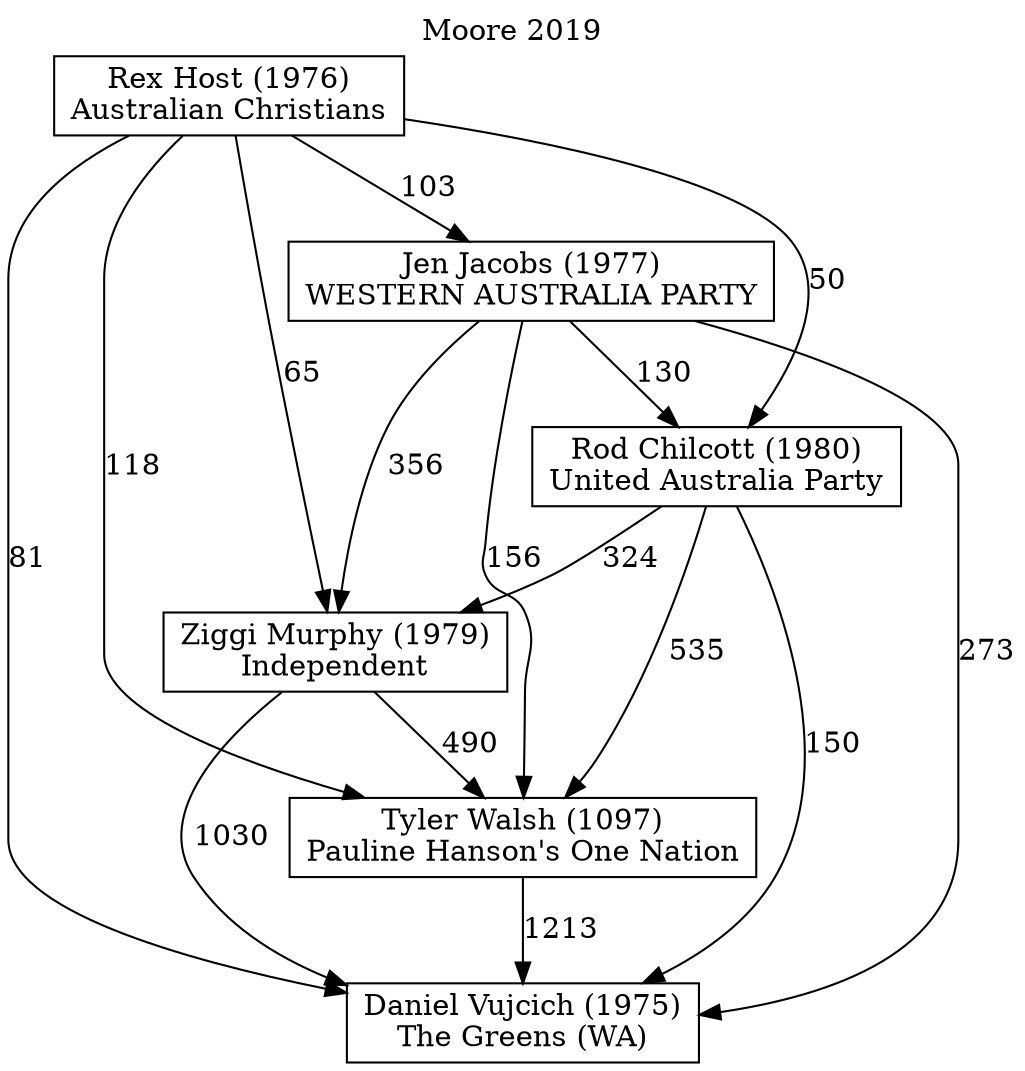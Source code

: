 // House preference flow
digraph "Daniel Vujcich (1975)_Moore_2019" {
	graph [label="Moore 2019" labelloc=t]
	node [shape=box]
	"Daniel Vujcich (1975)" [label="Daniel Vujcich (1975)
The Greens (WA)"]
	"Tyler Walsh (1097)" [label="Tyler Walsh (1097)
Pauline Hanson's One Nation"]
	"Ziggi Murphy (1979)" [label="Ziggi Murphy (1979)
Independent"]
	"Rod Chilcott (1980)" [label="Rod Chilcott (1980)
United Australia Party"]
	"Jen Jacobs (1977)" [label="Jen Jacobs (1977)
WESTERN AUSTRALIA PARTY"]
	"Rex Host (1976)" [label="Rex Host (1976)
Australian Christians"]
	"Daniel Vujcich (1975)" [label="Daniel Vujcich (1975)
The Greens (WA)"]
	"Ziggi Murphy (1979)" [label="Ziggi Murphy (1979)
Independent"]
	"Rod Chilcott (1980)" [label="Rod Chilcott (1980)
United Australia Party"]
	"Jen Jacobs (1977)" [label="Jen Jacobs (1977)
WESTERN AUSTRALIA PARTY"]
	"Rex Host (1976)" [label="Rex Host (1976)
Australian Christians"]
	"Daniel Vujcich (1975)" [label="Daniel Vujcich (1975)
The Greens (WA)"]
	"Rod Chilcott (1980)" [label="Rod Chilcott (1980)
United Australia Party"]
	"Jen Jacobs (1977)" [label="Jen Jacobs (1977)
WESTERN AUSTRALIA PARTY"]
	"Rex Host (1976)" [label="Rex Host (1976)
Australian Christians"]
	"Daniel Vujcich (1975)" [label="Daniel Vujcich (1975)
The Greens (WA)"]
	"Jen Jacobs (1977)" [label="Jen Jacobs (1977)
WESTERN AUSTRALIA PARTY"]
	"Rex Host (1976)" [label="Rex Host (1976)
Australian Christians"]
	"Daniel Vujcich (1975)" [label="Daniel Vujcich (1975)
The Greens (WA)"]
	"Rex Host (1976)" [label="Rex Host (1976)
Australian Christians"]
	"Rex Host (1976)" [label="Rex Host (1976)
Australian Christians"]
	"Jen Jacobs (1977)" [label="Jen Jacobs (1977)
WESTERN AUSTRALIA PARTY"]
	"Rex Host (1976)" [label="Rex Host (1976)
Australian Christians"]
	"Rex Host (1976)" [label="Rex Host (1976)
Australian Christians"]
	"Rod Chilcott (1980)" [label="Rod Chilcott (1980)
United Australia Party"]
	"Jen Jacobs (1977)" [label="Jen Jacobs (1977)
WESTERN AUSTRALIA PARTY"]
	"Rex Host (1976)" [label="Rex Host (1976)
Australian Christians"]
	"Rod Chilcott (1980)" [label="Rod Chilcott (1980)
United Australia Party"]
	"Rex Host (1976)" [label="Rex Host (1976)
Australian Christians"]
	"Rex Host (1976)" [label="Rex Host (1976)
Australian Christians"]
	"Jen Jacobs (1977)" [label="Jen Jacobs (1977)
WESTERN AUSTRALIA PARTY"]
	"Rex Host (1976)" [label="Rex Host (1976)
Australian Christians"]
	"Rex Host (1976)" [label="Rex Host (1976)
Australian Christians"]
	"Ziggi Murphy (1979)" [label="Ziggi Murphy (1979)
Independent"]
	"Rod Chilcott (1980)" [label="Rod Chilcott (1980)
United Australia Party"]
	"Jen Jacobs (1977)" [label="Jen Jacobs (1977)
WESTERN AUSTRALIA PARTY"]
	"Rex Host (1976)" [label="Rex Host (1976)
Australian Christians"]
	"Ziggi Murphy (1979)" [label="Ziggi Murphy (1979)
Independent"]
	"Jen Jacobs (1977)" [label="Jen Jacobs (1977)
WESTERN AUSTRALIA PARTY"]
	"Rex Host (1976)" [label="Rex Host (1976)
Australian Christians"]
	"Ziggi Murphy (1979)" [label="Ziggi Murphy (1979)
Independent"]
	"Rex Host (1976)" [label="Rex Host (1976)
Australian Christians"]
	"Rex Host (1976)" [label="Rex Host (1976)
Australian Christians"]
	"Jen Jacobs (1977)" [label="Jen Jacobs (1977)
WESTERN AUSTRALIA PARTY"]
	"Rex Host (1976)" [label="Rex Host (1976)
Australian Christians"]
	"Rex Host (1976)" [label="Rex Host (1976)
Australian Christians"]
	"Rod Chilcott (1980)" [label="Rod Chilcott (1980)
United Australia Party"]
	"Jen Jacobs (1977)" [label="Jen Jacobs (1977)
WESTERN AUSTRALIA PARTY"]
	"Rex Host (1976)" [label="Rex Host (1976)
Australian Christians"]
	"Rod Chilcott (1980)" [label="Rod Chilcott (1980)
United Australia Party"]
	"Rex Host (1976)" [label="Rex Host (1976)
Australian Christians"]
	"Rex Host (1976)" [label="Rex Host (1976)
Australian Christians"]
	"Jen Jacobs (1977)" [label="Jen Jacobs (1977)
WESTERN AUSTRALIA PARTY"]
	"Rex Host (1976)" [label="Rex Host (1976)
Australian Christians"]
	"Rex Host (1976)" [label="Rex Host (1976)
Australian Christians"]
	"Tyler Walsh (1097)" [label="Tyler Walsh (1097)
Pauline Hanson's One Nation"]
	"Ziggi Murphy (1979)" [label="Ziggi Murphy (1979)
Independent"]
	"Rod Chilcott (1980)" [label="Rod Chilcott (1980)
United Australia Party"]
	"Jen Jacobs (1977)" [label="Jen Jacobs (1977)
WESTERN AUSTRALIA PARTY"]
	"Rex Host (1976)" [label="Rex Host (1976)
Australian Christians"]
	"Tyler Walsh (1097)" [label="Tyler Walsh (1097)
Pauline Hanson's One Nation"]
	"Rod Chilcott (1980)" [label="Rod Chilcott (1980)
United Australia Party"]
	"Jen Jacobs (1977)" [label="Jen Jacobs (1977)
WESTERN AUSTRALIA PARTY"]
	"Rex Host (1976)" [label="Rex Host (1976)
Australian Christians"]
	"Tyler Walsh (1097)" [label="Tyler Walsh (1097)
Pauline Hanson's One Nation"]
	"Jen Jacobs (1977)" [label="Jen Jacobs (1977)
WESTERN AUSTRALIA PARTY"]
	"Rex Host (1976)" [label="Rex Host (1976)
Australian Christians"]
	"Tyler Walsh (1097)" [label="Tyler Walsh (1097)
Pauline Hanson's One Nation"]
	"Rex Host (1976)" [label="Rex Host (1976)
Australian Christians"]
	"Rex Host (1976)" [label="Rex Host (1976)
Australian Christians"]
	"Jen Jacobs (1977)" [label="Jen Jacobs (1977)
WESTERN AUSTRALIA PARTY"]
	"Rex Host (1976)" [label="Rex Host (1976)
Australian Christians"]
	"Rex Host (1976)" [label="Rex Host (1976)
Australian Christians"]
	"Rod Chilcott (1980)" [label="Rod Chilcott (1980)
United Australia Party"]
	"Jen Jacobs (1977)" [label="Jen Jacobs (1977)
WESTERN AUSTRALIA PARTY"]
	"Rex Host (1976)" [label="Rex Host (1976)
Australian Christians"]
	"Rod Chilcott (1980)" [label="Rod Chilcott (1980)
United Australia Party"]
	"Rex Host (1976)" [label="Rex Host (1976)
Australian Christians"]
	"Rex Host (1976)" [label="Rex Host (1976)
Australian Christians"]
	"Jen Jacobs (1977)" [label="Jen Jacobs (1977)
WESTERN AUSTRALIA PARTY"]
	"Rex Host (1976)" [label="Rex Host (1976)
Australian Christians"]
	"Rex Host (1976)" [label="Rex Host (1976)
Australian Christians"]
	"Ziggi Murphy (1979)" [label="Ziggi Murphy (1979)
Independent"]
	"Rod Chilcott (1980)" [label="Rod Chilcott (1980)
United Australia Party"]
	"Jen Jacobs (1977)" [label="Jen Jacobs (1977)
WESTERN AUSTRALIA PARTY"]
	"Rex Host (1976)" [label="Rex Host (1976)
Australian Christians"]
	"Ziggi Murphy (1979)" [label="Ziggi Murphy (1979)
Independent"]
	"Jen Jacobs (1977)" [label="Jen Jacobs (1977)
WESTERN AUSTRALIA PARTY"]
	"Rex Host (1976)" [label="Rex Host (1976)
Australian Christians"]
	"Ziggi Murphy (1979)" [label="Ziggi Murphy (1979)
Independent"]
	"Rex Host (1976)" [label="Rex Host (1976)
Australian Christians"]
	"Rex Host (1976)" [label="Rex Host (1976)
Australian Christians"]
	"Jen Jacobs (1977)" [label="Jen Jacobs (1977)
WESTERN AUSTRALIA PARTY"]
	"Rex Host (1976)" [label="Rex Host (1976)
Australian Christians"]
	"Rex Host (1976)" [label="Rex Host (1976)
Australian Christians"]
	"Rod Chilcott (1980)" [label="Rod Chilcott (1980)
United Australia Party"]
	"Jen Jacobs (1977)" [label="Jen Jacobs (1977)
WESTERN AUSTRALIA PARTY"]
	"Rex Host (1976)" [label="Rex Host (1976)
Australian Christians"]
	"Rod Chilcott (1980)" [label="Rod Chilcott (1980)
United Australia Party"]
	"Rex Host (1976)" [label="Rex Host (1976)
Australian Christians"]
	"Rex Host (1976)" [label="Rex Host (1976)
Australian Christians"]
	"Jen Jacobs (1977)" [label="Jen Jacobs (1977)
WESTERN AUSTRALIA PARTY"]
	"Rex Host (1976)" [label="Rex Host (1976)
Australian Christians"]
	"Rex Host (1976)" [label="Rex Host (1976)
Australian Christians"]
	"Tyler Walsh (1097)" -> "Daniel Vujcich (1975)" [label=1213]
	"Ziggi Murphy (1979)" -> "Tyler Walsh (1097)" [label=490]
	"Rod Chilcott (1980)" -> "Ziggi Murphy (1979)" [label=324]
	"Jen Jacobs (1977)" -> "Rod Chilcott (1980)" [label=130]
	"Rex Host (1976)" -> "Jen Jacobs (1977)" [label=103]
	"Ziggi Murphy (1979)" -> "Daniel Vujcich (1975)" [label=1030]
	"Rod Chilcott (1980)" -> "Daniel Vujcich (1975)" [label=150]
	"Jen Jacobs (1977)" -> "Daniel Vujcich (1975)" [label=273]
	"Rex Host (1976)" -> "Daniel Vujcich (1975)" [label=81]
	"Rex Host (1976)" -> "Rod Chilcott (1980)" [label=50]
	"Jen Jacobs (1977)" -> "Ziggi Murphy (1979)" [label=356]
	"Rex Host (1976)" -> "Ziggi Murphy (1979)" [label=65]
	"Rod Chilcott (1980)" -> "Tyler Walsh (1097)" [label=535]
	"Jen Jacobs (1977)" -> "Tyler Walsh (1097)" [label=156]
	"Rex Host (1976)" -> "Tyler Walsh (1097)" [label=118]
}

